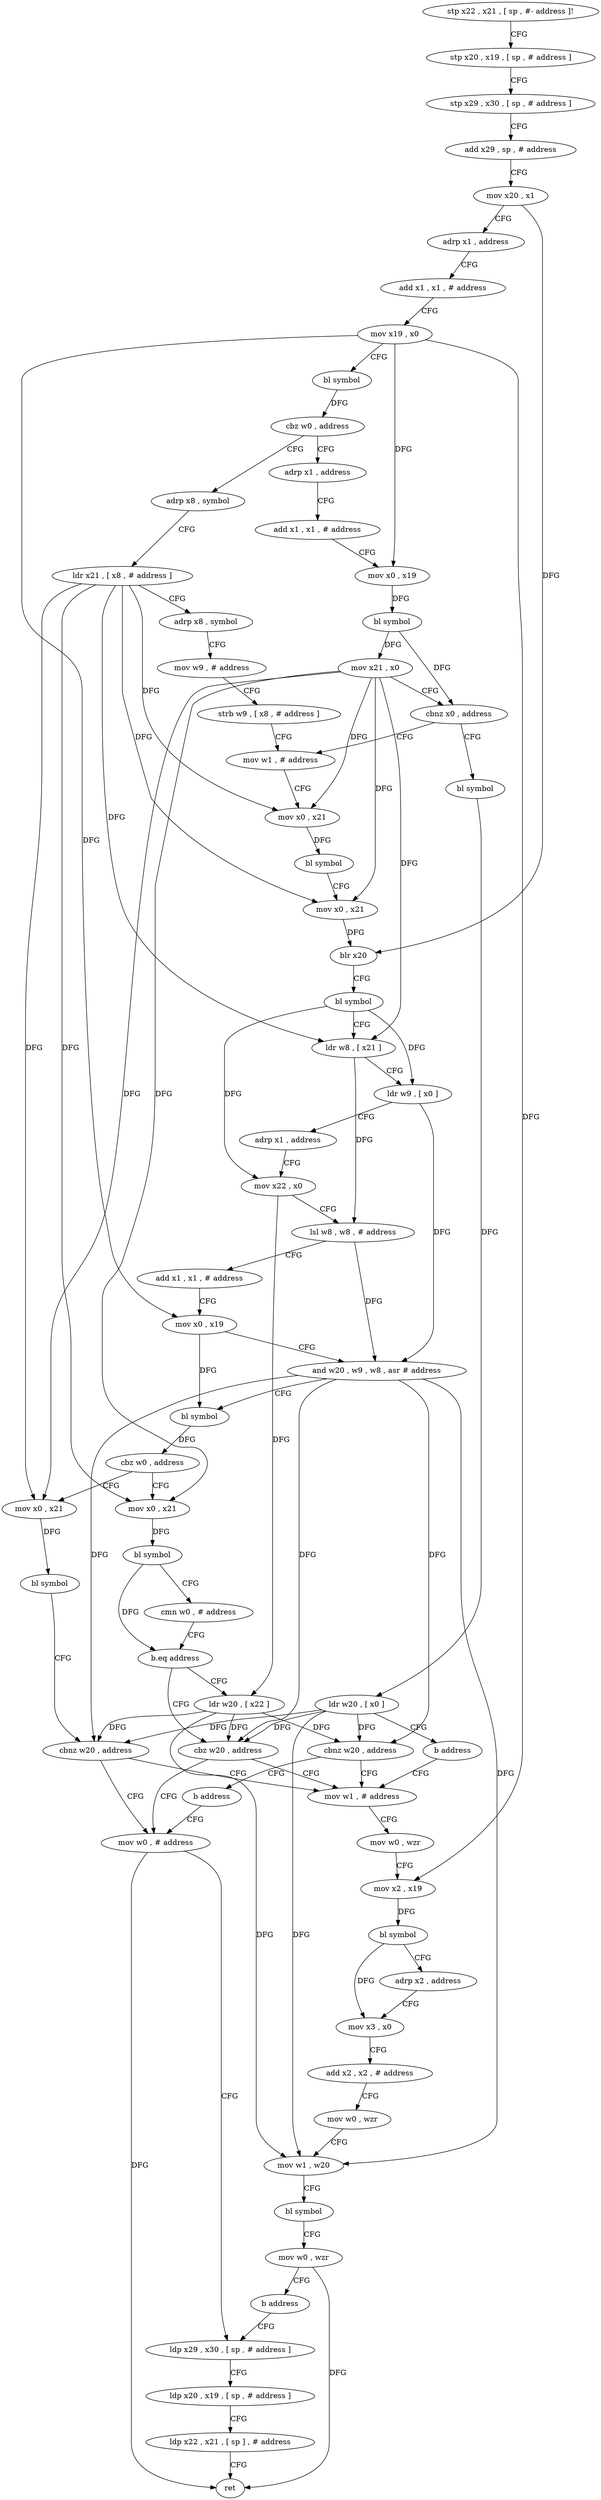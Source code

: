 digraph "func" {
"4203936" [label = "stp x22 , x21 , [ sp , #- address ]!" ]
"4203940" [label = "stp x20 , x19 , [ sp , # address ]" ]
"4203944" [label = "stp x29 , x30 , [ sp , # address ]" ]
"4203948" [label = "add x29 , sp , # address" ]
"4203952" [label = "mov x20 , x1" ]
"4203956" [label = "adrp x1 , address" ]
"4203960" [label = "add x1 , x1 , # address" ]
"4203964" [label = "mov x19 , x0" ]
"4203968" [label = "bl symbol" ]
"4203972" [label = "cbz w0 , address" ]
"4204012" [label = "adrp x8 , symbol" ]
"4203976" [label = "adrp x1 , address" ]
"4204016" [label = "ldr x21 , [ x8 , # address ]" ]
"4204020" [label = "adrp x8 , symbol" ]
"4204024" [label = "mov w9 , # address" ]
"4204028" [label = "strb w9 , [ x8 , # address ]" ]
"4204032" [label = "mov w1 , # address" ]
"4203980" [label = "add x1 , x1 , # address" ]
"4203984" [label = "mov x0 , x19" ]
"4203988" [label = "bl symbol" ]
"4203992" [label = "mov x21 , x0" ]
"4203996" [label = "cbnz x0 , address" ]
"4204000" [label = "bl symbol" ]
"4204164" [label = "mov x0 , x21" ]
"4204168" [label = "bl symbol" ]
"4204172" [label = "cbnz w20 , address" ]
"4204116" [label = "mov w1 , # address" ]
"4204176" [label = "mov w0 , # address" ]
"4204096" [label = "mov x0 , x21" ]
"4204100" [label = "bl symbol" ]
"4204104" [label = "cmn w0 , # address" ]
"4204108" [label = "b.eq address" ]
"4204196" [label = "ldr w20 , [ x22 ]" ]
"4204112" [label = "cbz w20 , address" ]
"4204036" [label = "mov x0 , x21" ]
"4204040" [label = "bl symbol" ]
"4204044" [label = "mov x0 , x21" ]
"4204048" [label = "blr x20" ]
"4204052" [label = "bl symbol" ]
"4204056" [label = "ldr w8 , [ x21 ]" ]
"4204060" [label = "ldr w9 , [ x0 ]" ]
"4204064" [label = "adrp x1 , address" ]
"4204068" [label = "mov x22 , x0" ]
"4204072" [label = "lsl w8 , w8 , # address" ]
"4204076" [label = "add x1 , x1 , # address" ]
"4204080" [label = "mov x0 , x19" ]
"4204084" [label = "and w20 , w9 , w8 , asr # address" ]
"4204088" [label = "bl symbol" ]
"4204092" [label = "cbz w0 , address" ]
"4204004" [label = "ldr w20 , [ x0 ]" ]
"4204008" [label = "b address" ]
"4204120" [label = "mov w0 , wzr" ]
"4204124" [label = "mov x2 , x19" ]
"4204128" [label = "bl symbol" ]
"4204132" [label = "adrp x2 , address" ]
"4204136" [label = "mov x3 , x0" ]
"4204140" [label = "add x2 , x2 , # address" ]
"4204144" [label = "mov w0 , wzr" ]
"4204148" [label = "mov w1 , w20" ]
"4204152" [label = "bl symbol" ]
"4204156" [label = "mov w0 , wzr" ]
"4204160" [label = "b address" ]
"4204180" [label = "ldp x29 , x30 , [ sp , # address ]" ]
"4204200" [label = "cbnz w20 , address" ]
"4204204" [label = "b address" ]
"4204184" [label = "ldp x20 , x19 , [ sp , # address ]" ]
"4204188" [label = "ldp x22 , x21 , [ sp ] , # address" ]
"4204192" [label = "ret" ]
"4203936" -> "4203940" [ label = "CFG" ]
"4203940" -> "4203944" [ label = "CFG" ]
"4203944" -> "4203948" [ label = "CFG" ]
"4203948" -> "4203952" [ label = "CFG" ]
"4203952" -> "4203956" [ label = "CFG" ]
"4203952" -> "4204048" [ label = "DFG" ]
"4203956" -> "4203960" [ label = "CFG" ]
"4203960" -> "4203964" [ label = "CFG" ]
"4203964" -> "4203968" [ label = "CFG" ]
"4203964" -> "4203984" [ label = "DFG" ]
"4203964" -> "4204080" [ label = "DFG" ]
"4203964" -> "4204124" [ label = "DFG" ]
"4203968" -> "4203972" [ label = "DFG" ]
"4203972" -> "4204012" [ label = "CFG" ]
"4203972" -> "4203976" [ label = "CFG" ]
"4204012" -> "4204016" [ label = "CFG" ]
"4203976" -> "4203980" [ label = "CFG" ]
"4204016" -> "4204020" [ label = "CFG" ]
"4204016" -> "4204036" [ label = "DFG" ]
"4204016" -> "4204044" [ label = "DFG" ]
"4204016" -> "4204056" [ label = "DFG" ]
"4204016" -> "4204164" [ label = "DFG" ]
"4204016" -> "4204096" [ label = "DFG" ]
"4204020" -> "4204024" [ label = "CFG" ]
"4204024" -> "4204028" [ label = "CFG" ]
"4204028" -> "4204032" [ label = "CFG" ]
"4204032" -> "4204036" [ label = "CFG" ]
"4203980" -> "4203984" [ label = "CFG" ]
"4203984" -> "4203988" [ label = "DFG" ]
"4203988" -> "4203992" [ label = "DFG" ]
"4203988" -> "4203996" [ label = "DFG" ]
"4203992" -> "4203996" [ label = "CFG" ]
"4203992" -> "4204036" [ label = "DFG" ]
"4203992" -> "4204044" [ label = "DFG" ]
"4203992" -> "4204056" [ label = "DFG" ]
"4203992" -> "4204164" [ label = "DFG" ]
"4203992" -> "4204096" [ label = "DFG" ]
"4203996" -> "4204032" [ label = "CFG" ]
"4203996" -> "4204000" [ label = "CFG" ]
"4204000" -> "4204004" [ label = "DFG" ]
"4204164" -> "4204168" [ label = "DFG" ]
"4204168" -> "4204172" [ label = "CFG" ]
"4204172" -> "4204116" [ label = "CFG" ]
"4204172" -> "4204176" [ label = "CFG" ]
"4204116" -> "4204120" [ label = "CFG" ]
"4204176" -> "4204180" [ label = "CFG" ]
"4204176" -> "4204192" [ label = "DFG" ]
"4204096" -> "4204100" [ label = "DFG" ]
"4204100" -> "4204104" [ label = "CFG" ]
"4204100" -> "4204108" [ label = "DFG" ]
"4204104" -> "4204108" [ label = "CFG" ]
"4204108" -> "4204196" [ label = "CFG" ]
"4204108" -> "4204112" [ label = "CFG" ]
"4204196" -> "4204200" [ label = "DFG" ]
"4204196" -> "4204172" [ label = "DFG" ]
"4204196" -> "4204148" [ label = "DFG" ]
"4204196" -> "4204112" [ label = "DFG" ]
"4204112" -> "4204176" [ label = "CFG" ]
"4204112" -> "4204116" [ label = "CFG" ]
"4204036" -> "4204040" [ label = "DFG" ]
"4204040" -> "4204044" [ label = "CFG" ]
"4204044" -> "4204048" [ label = "DFG" ]
"4204048" -> "4204052" [ label = "CFG" ]
"4204052" -> "4204056" [ label = "CFG" ]
"4204052" -> "4204060" [ label = "DFG" ]
"4204052" -> "4204068" [ label = "DFG" ]
"4204056" -> "4204060" [ label = "CFG" ]
"4204056" -> "4204072" [ label = "DFG" ]
"4204060" -> "4204064" [ label = "CFG" ]
"4204060" -> "4204084" [ label = "DFG" ]
"4204064" -> "4204068" [ label = "CFG" ]
"4204068" -> "4204072" [ label = "CFG" ]
"4204068" -> "4204196" [ label = "DFG" ]
"4204072" -> "4204076" [ label = "CFG" ]
"4204072" -> "4204084" [ label = "DFG" ]
"4204076" -> "4204080" [ label = "CFG" ]
"4204080" -> "4204084" [ label = "CFG" ]
"4204080" -> "4204088" [ label = "DFG" ]
"4204084" -> "4204088" [ label = "CFG" ]
"4204084" -> "4204172" [ label = "DFG" ]
"4204084" -> "4204148" [ label = "DFG" ]
"4204084" -> "4204200" [ label = "DFG" ]
"4204084" -> "4204112" [ label = "DFG" ]
"4204088" -> "4204092" [ label = "DFG" ]
"4204092" -> "4204164" [ label = "CFG" ]
"4204092" -> "4204096" [ label = "CFG" ]
"4204004" -> "4204008" [ label = "CFG" ]
"4204004" -> "4204172" [ label = "DFG" ]
"4204004" -> "4204148" [ label = "DFG" ]
"4204004" -> "4204200" [ label = "DFG" ]
"4204004" -> "4204112" [ label = "DFG" ]
"4204008" -> "4204116" [ label = "CFG" ]
"4204120" -> "4204124" [ label = "CFG" ]
"4204124" -> "4204128" [ label = "DFG" ]
"4204128" -> "4204132" [ label = "CFG" ]
"4204128" -> "4204136" [ label = "DFG" ]
"4204132" -> "4204136" [ label = "CFG" ]
"4204136" -> "4204140" [ label = "CFG" ]
"4204140" -> "4204144" [ label = "CFG" ]
"4204144" -> "4204148" [ label = "CFG" ]
"4204148" -> "4204152" [ label = "CFG" ]
"4204152" -> "4204156" [ label = "CFG" ]
"4204156" -> "4204160" [ label = "CFG" ]
"4204156" -> "4204192" [ label = "DFG" ]
"4204160" -> "4204180" [ label = "CFG" ]
"4204180" -> "4204184" [ label = "CFG" ]
"4204200" -> "4204116" [ label = "CFG" ]
"4204200" -> "4204204" [ label = "CFG" ]
"4204204" -> "4204176" [ label = "CFG" ]
"4204184" -> "4204188" [ label = "CFG" ]
"4204188" -> "4204192" [ label = "CFG" ]
}
